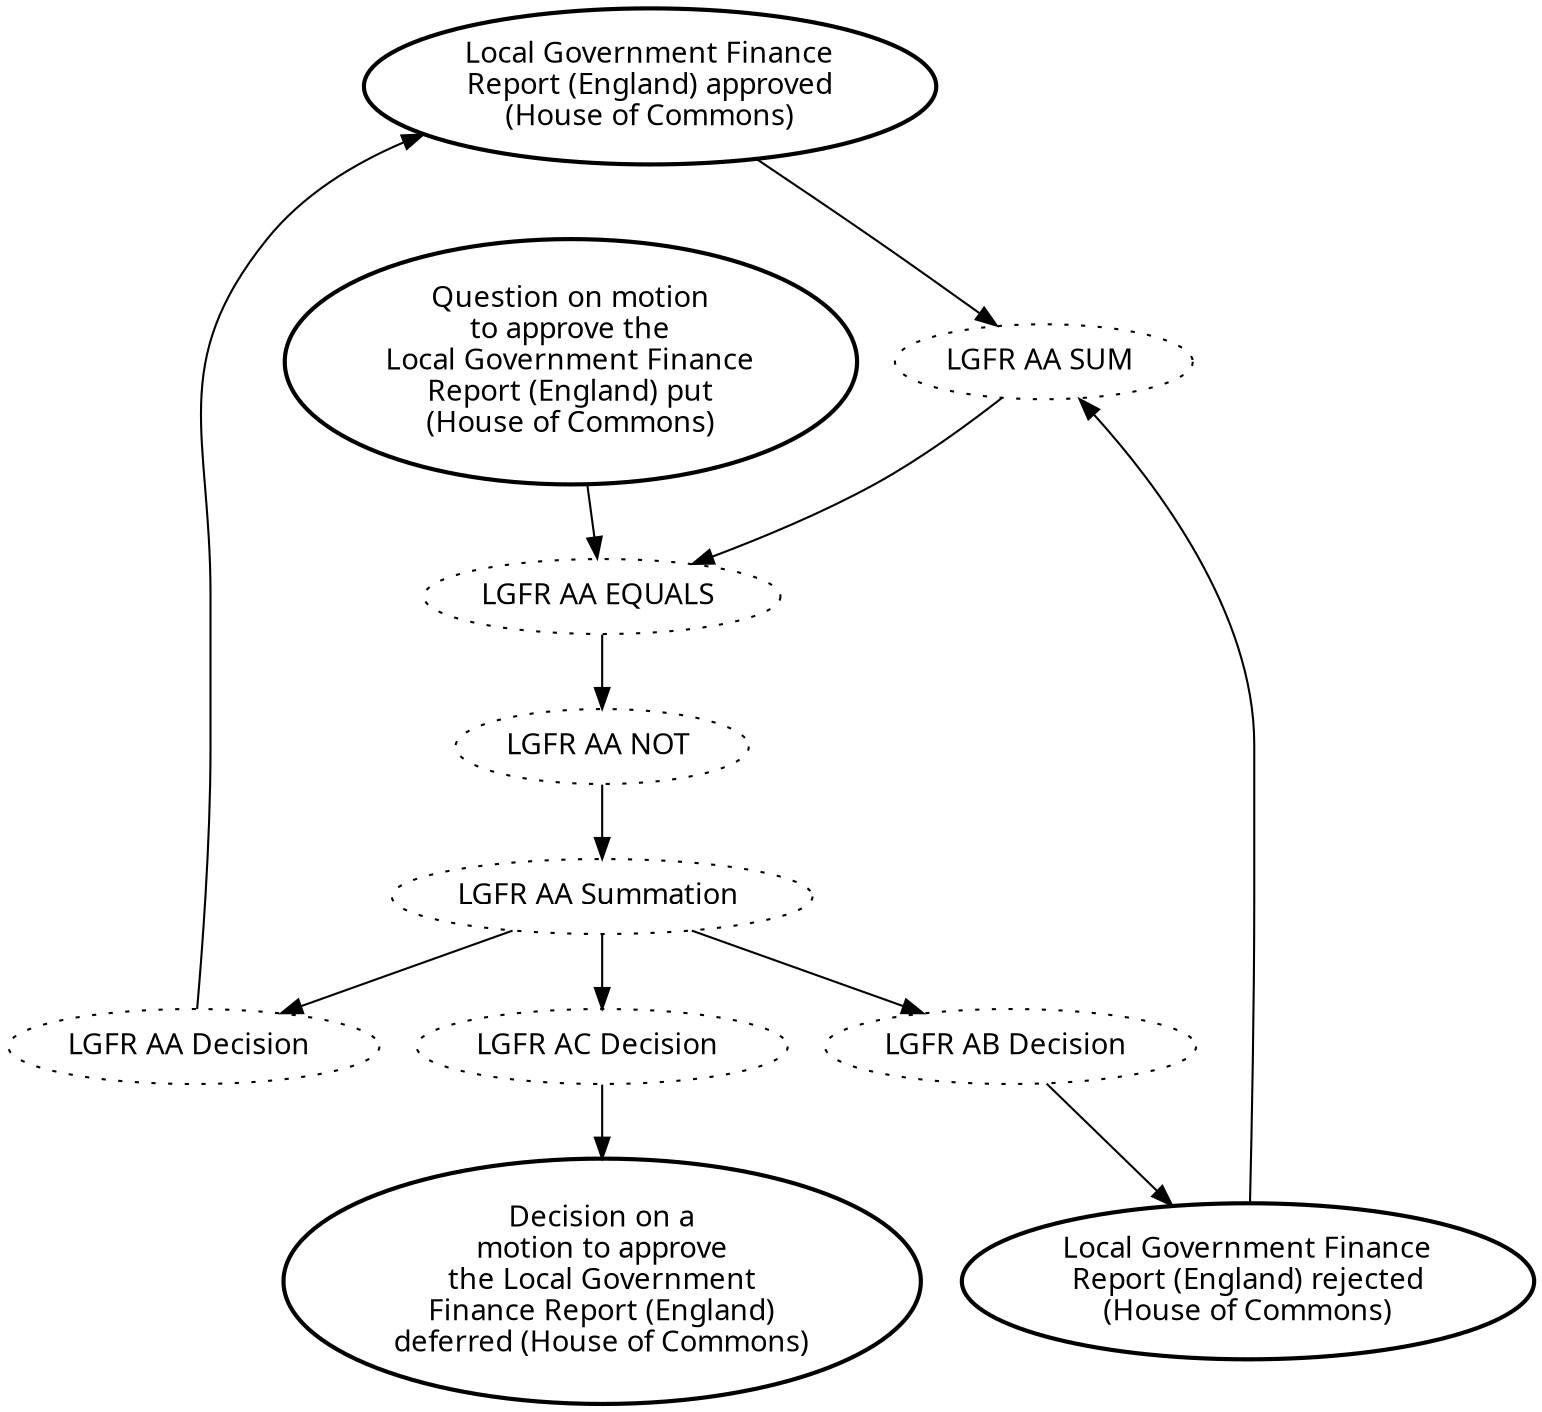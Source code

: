 digraph{graph[fontname="calibri"];node[fontname="calibri"];edge[fontname="calibri"];edge [style=solid, color=black];"244"->"2828"[label=""];edge[style=solid, color=black];edge [style=solid, color=black];"251"->"2827"[label=""];edge[style=solid, color=black];edge [style=solid, color=black];"252"->"2828"[label=""];edge[style=solid, color=black];edge [style=solid, color=black];"666"->"2829"[label=""];edge[style=solid, color=black];edge [style=solid, color=black];"670"->"244"[label=""];edge[style=solid, color=black];edge [style=solid, color=black];"671"->"252"[label=""];edge[style=solid, color=black];edge [style=solid, color=black];"2827"->"666"[label=""];edge[style=solid, color=black];edge [style=solid, color=black];"2828"->"2827"[label=""];edge[style=solid, color=black];edge [style=solid, color=black];"2829"->"670"[label=""];edge[style=solid, color=black];edge [style=solid, color=black];"2829"->"671"[label=""];edge[style=solid, color=black];edge [style=solid, color=black];"2829"->"2831"[label=""];edge[style=solid, color=black];edge [style=solid, color=black];"2831"->"2830"[label=""];edge[style=solid, color=black];"244" [label="Local Government Finance\nReport (England) approved\n(House of Commons)", style=bold];"251" [label="Question on motion\nto approve the\nLocal Government Finance\nReport (England) put\n(House of Commons)", style=bold];"252" [label="Local Government Finance\nReport (England) rejected\n(House of Commons)", style=bold];"666" [label="LGFR AA NOT ", style=dotted];"670" [label="LGFR AA Decision ", style=dotted];"671" [label="LGFR AB Decision ", style=dotted];"2827" [label="LGFR AA EQUALS ", style=dotted];"2828" [label="LGFR AA SUM ", style=dotted];"2829" [label="LGFR AA Summation ", style=dotted];"2831" [label="LGFR AC Decision ", style=dotted];"2830" [label="Decision on a\nmotion to approve\nthe Local Government\nFinance Report (England)\ndeferred (House of Commons)", style=bold];}